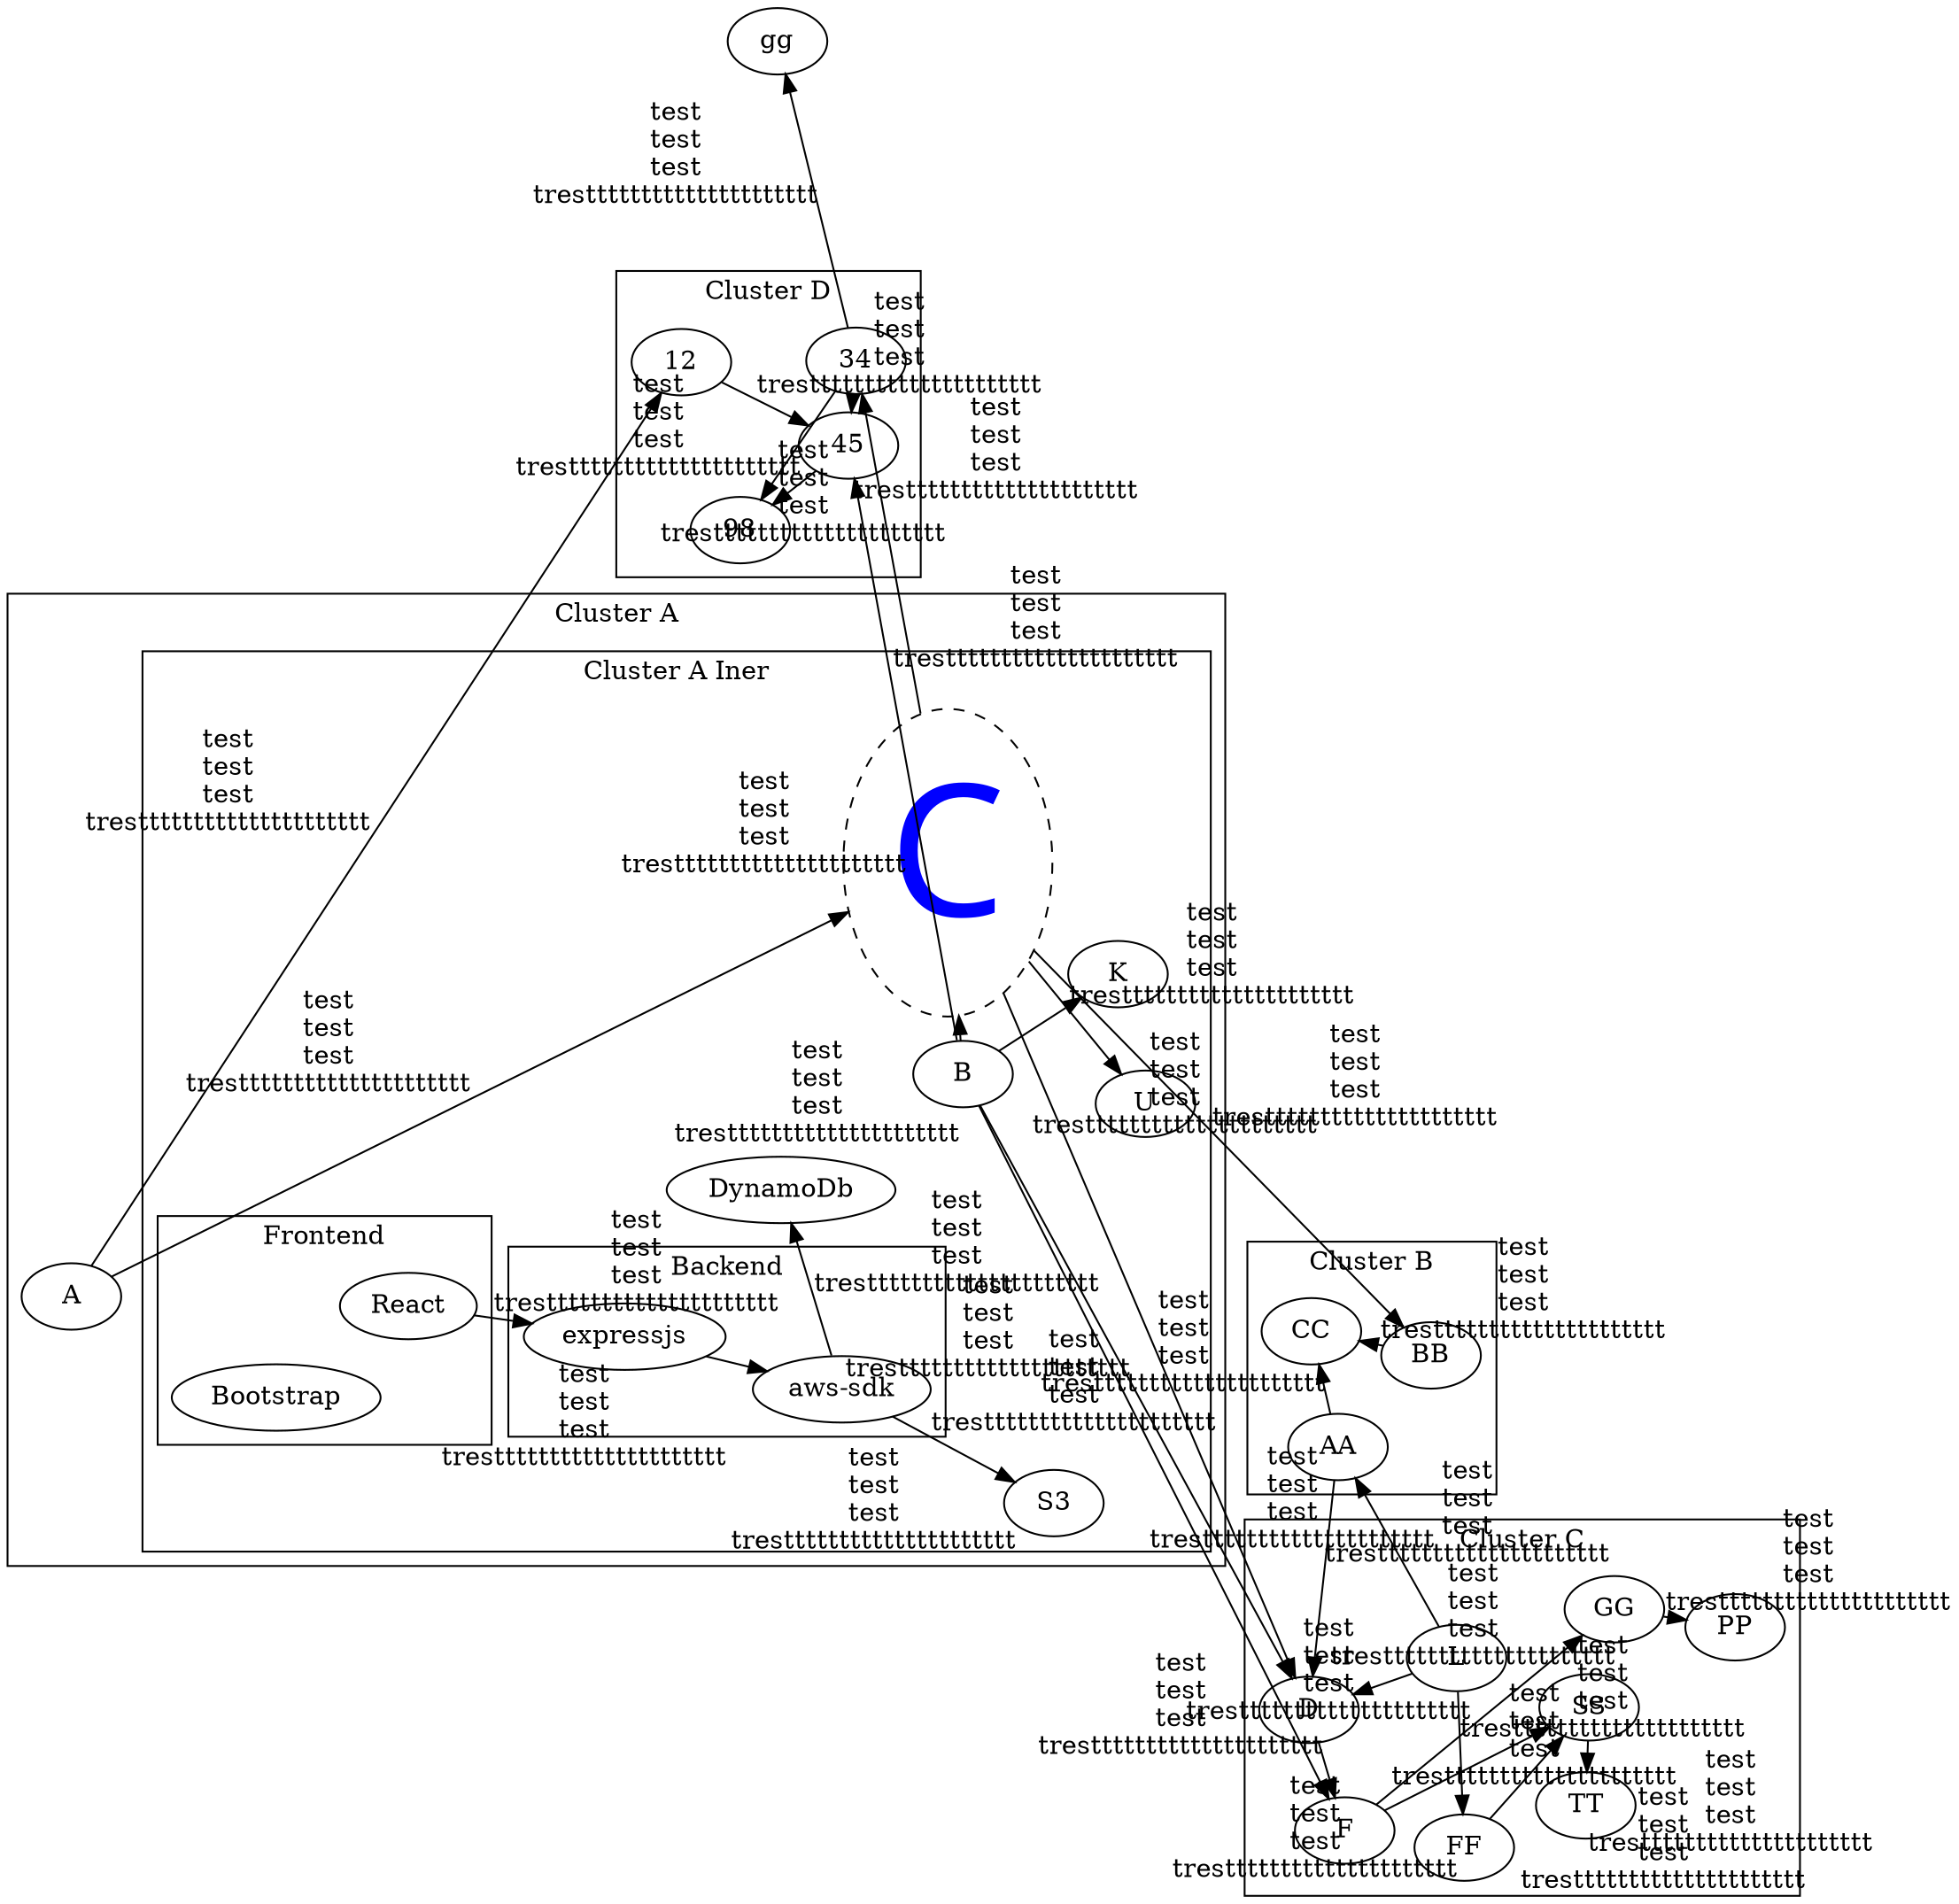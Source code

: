 digraph G {
    layout=fdp
edge [label="test\ntest\ntest\ntresttttttttttttttttttttt" controlPoints=true]
C[fillcolor=red fontcolor=blue fontsize=100 fontname="宋体" labelloc="b" labeljust="r" fixedsize=false style=dashed penWidth="5"]
    C->BB
    B->F
    F->GG
    F->SS
    B->D
    C->D
    AA->D
    L->AA
    B->45
    A->12
    34->gg
    C->34
    subgraph cluster_A {
        label="Cluster A"
        A->C
        B->C
        subgraph cluster_A_A  {
            label="Cluster A Iner"
            B->K
            C->U
           subgraph cluster_frontend {
               label="Frontend";
               React;
               Bootstrap;
           }
           subgraph cluster_backend {
               label="Backend";
               expressjs;
               "aws-sdk";
            }
            React -> expressjs;
            expressjs -> "aws-sdk";
            "aws-sdk" -> S3;
            "aws-sdk" -> DynamoDb;
        }
    }
    subgraph cluster_B {
        label="Cluster B"
        AA->CC
        BB->CC
    }
    subgraph cluster_C {
        label="Cluster C"
        SS->TT
        GG->PP
        D->F
        L->FF
        FF->SS
        {
           rank=same;
           L -> D
        }
    }
    subgraph cluster_D {
        label="Cluster D"
        12->45
        34->98
        34->45
        45->98
    }
}